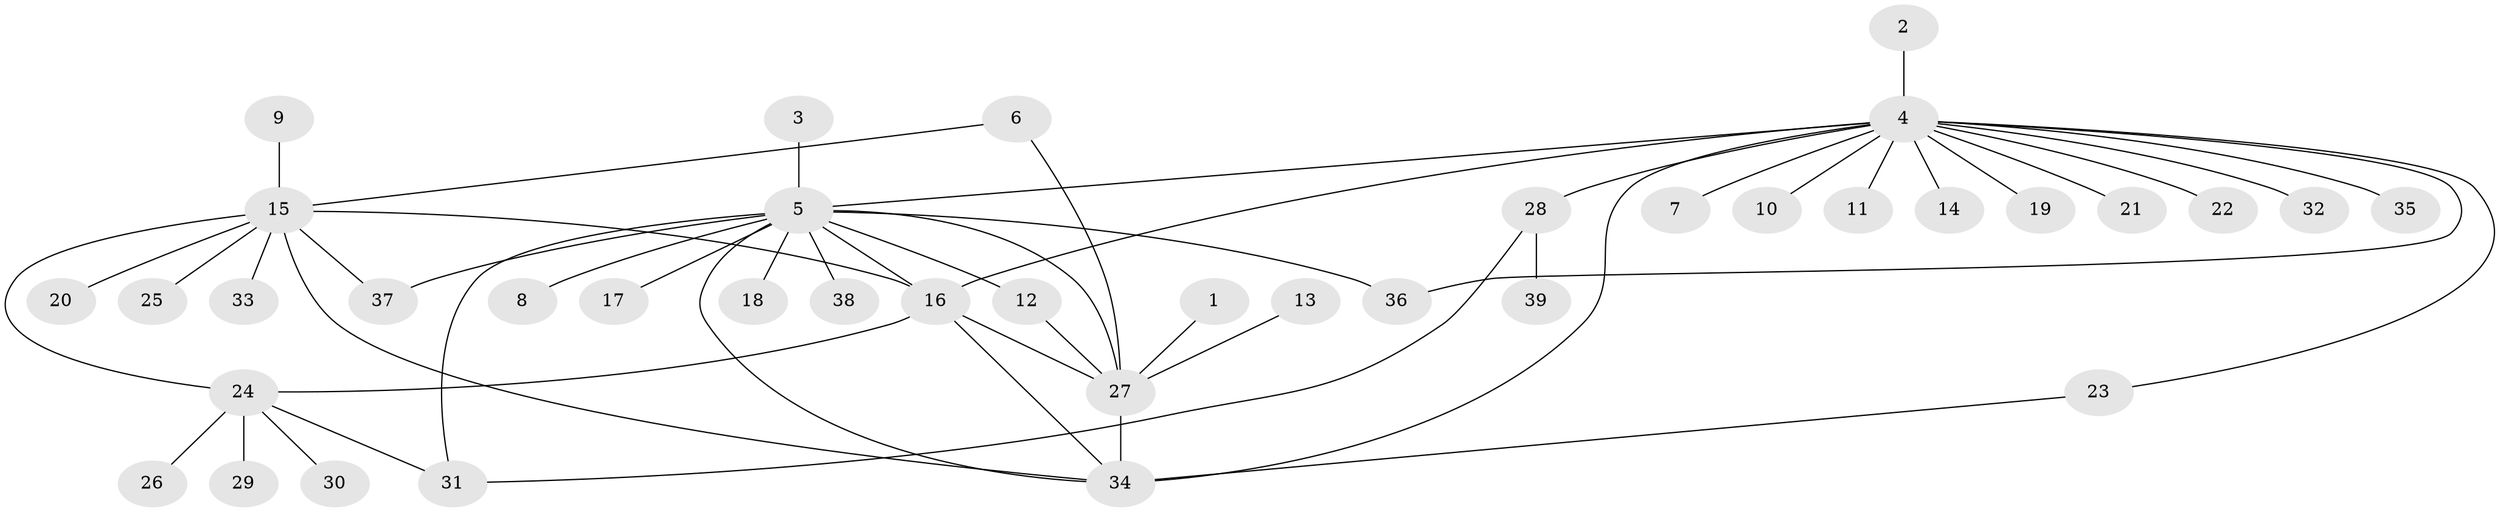 // original degree distribution, {16: 0.013513513513513514, 20: 0.013513513513513514, 4: 0.08108108108108109, 6: 0.02702702702702703, 7: 0.013513513513513514, 8: 0.013513513513513514, 3: 0.06756756756756757, 2: 0.20270270270270271, 1: 0.5405405405405406, 5: 0.02702702702702703}
// Generated by graph-tools (version 1.1) at 2025/49/03/09/25 03:49:51]
// undirected, 39 vertices, 52 edges
graph export_dot {
graph [start="1"]
  node [color=gray90,style=filled];
  1;
  2;
  3;
  4;
  5;
  6;
  7;
  8;
  9;
  10;
  11;
  12;
  13;
  14;
  15;
  16;
  17;
  18;
  19;
  20;
  21;
  22;
  23;
  24;
  25;
  26;
  27;
  28;
  29;
  30;
  31;
  32;
  33;
  34;
  35;
  36;
  37;
  38;
  39;
  1 -- 27 [weight=1.0];
  2 -- 4 [weight=1.0];
  3 -- 5 [weight=1.0];
  4 -- 5 [weight=1.0];
  4 -- 7 [weight=1.0];
  4 -- 10 [weight=1.0];
  4 -- 11 [weight=1.0];
  4 -- 14 [weight=1.0];
  4 -- 16 [weight=1.0];
  4 -- 19 [weight=1.0];
  4 -- 21 [weight=1.0];
  4 -- 22 [weight=1.0];
  4 -- 23 [weight=1.0];
  4 -- 28 [weight=2.0];
  4 -- 32 [weight=2.0];
  4 -- 34 [weight=2.0];
  4 -- 35 [weight=1.0];
  4 -- 36 [weight=1.0];
  5 -- 8 [weight=1.0];
  5 -- 12 [weight=1.0];
  5 -- 16 [weight=1.0];
  5 -- 17 [weight=1.0];
  5 -- 18 [weight=1.0];
  5 -- 27 [weight=1.0];
  5 -- 31 [weight=1.0];
  5 -- 34 [weight=1.0];
  5 -- 36 [weight=1.0];
  5 -- 37 [weight=1.0];
  5 -- 38 [weight=1.0];
  6 -- 15 [weight=1.0];
  6 -- 27 [weight=1.0];
  9 -- 15 [weight=1.0];
  12 -- 27 [weight=1.0];
  13 -- 27 [weight=1.0];
  15 -- 16 [weight=1.0];
  15 -- 20 [weight=1.0];
  15 -- 24 [weight=1.0];
  15 -- 25 [weight=1.0];
  15 -- 33 [weight=1.0];
  15 -- 34 [weight=1.0];
  15 -- 37 [weight=1.0];
  16 -- 24 [weight=1.0];
  16 -- 27 [weight=1.0];
  16 -- 34 [weight=1.0];
  23 -- 34 [weight=1.0];
  24 -- 26 [weight=1.0];
  24 -- 29 [weight=1.0];
  24 -- 30 [weight=1.0];
  24 -- 31 [weight=1.0];
  27 -- 34 [weight=1.0];
  28 -- 31 [weight=1.0];
  28 -- 39 [weight=1.0];
}
